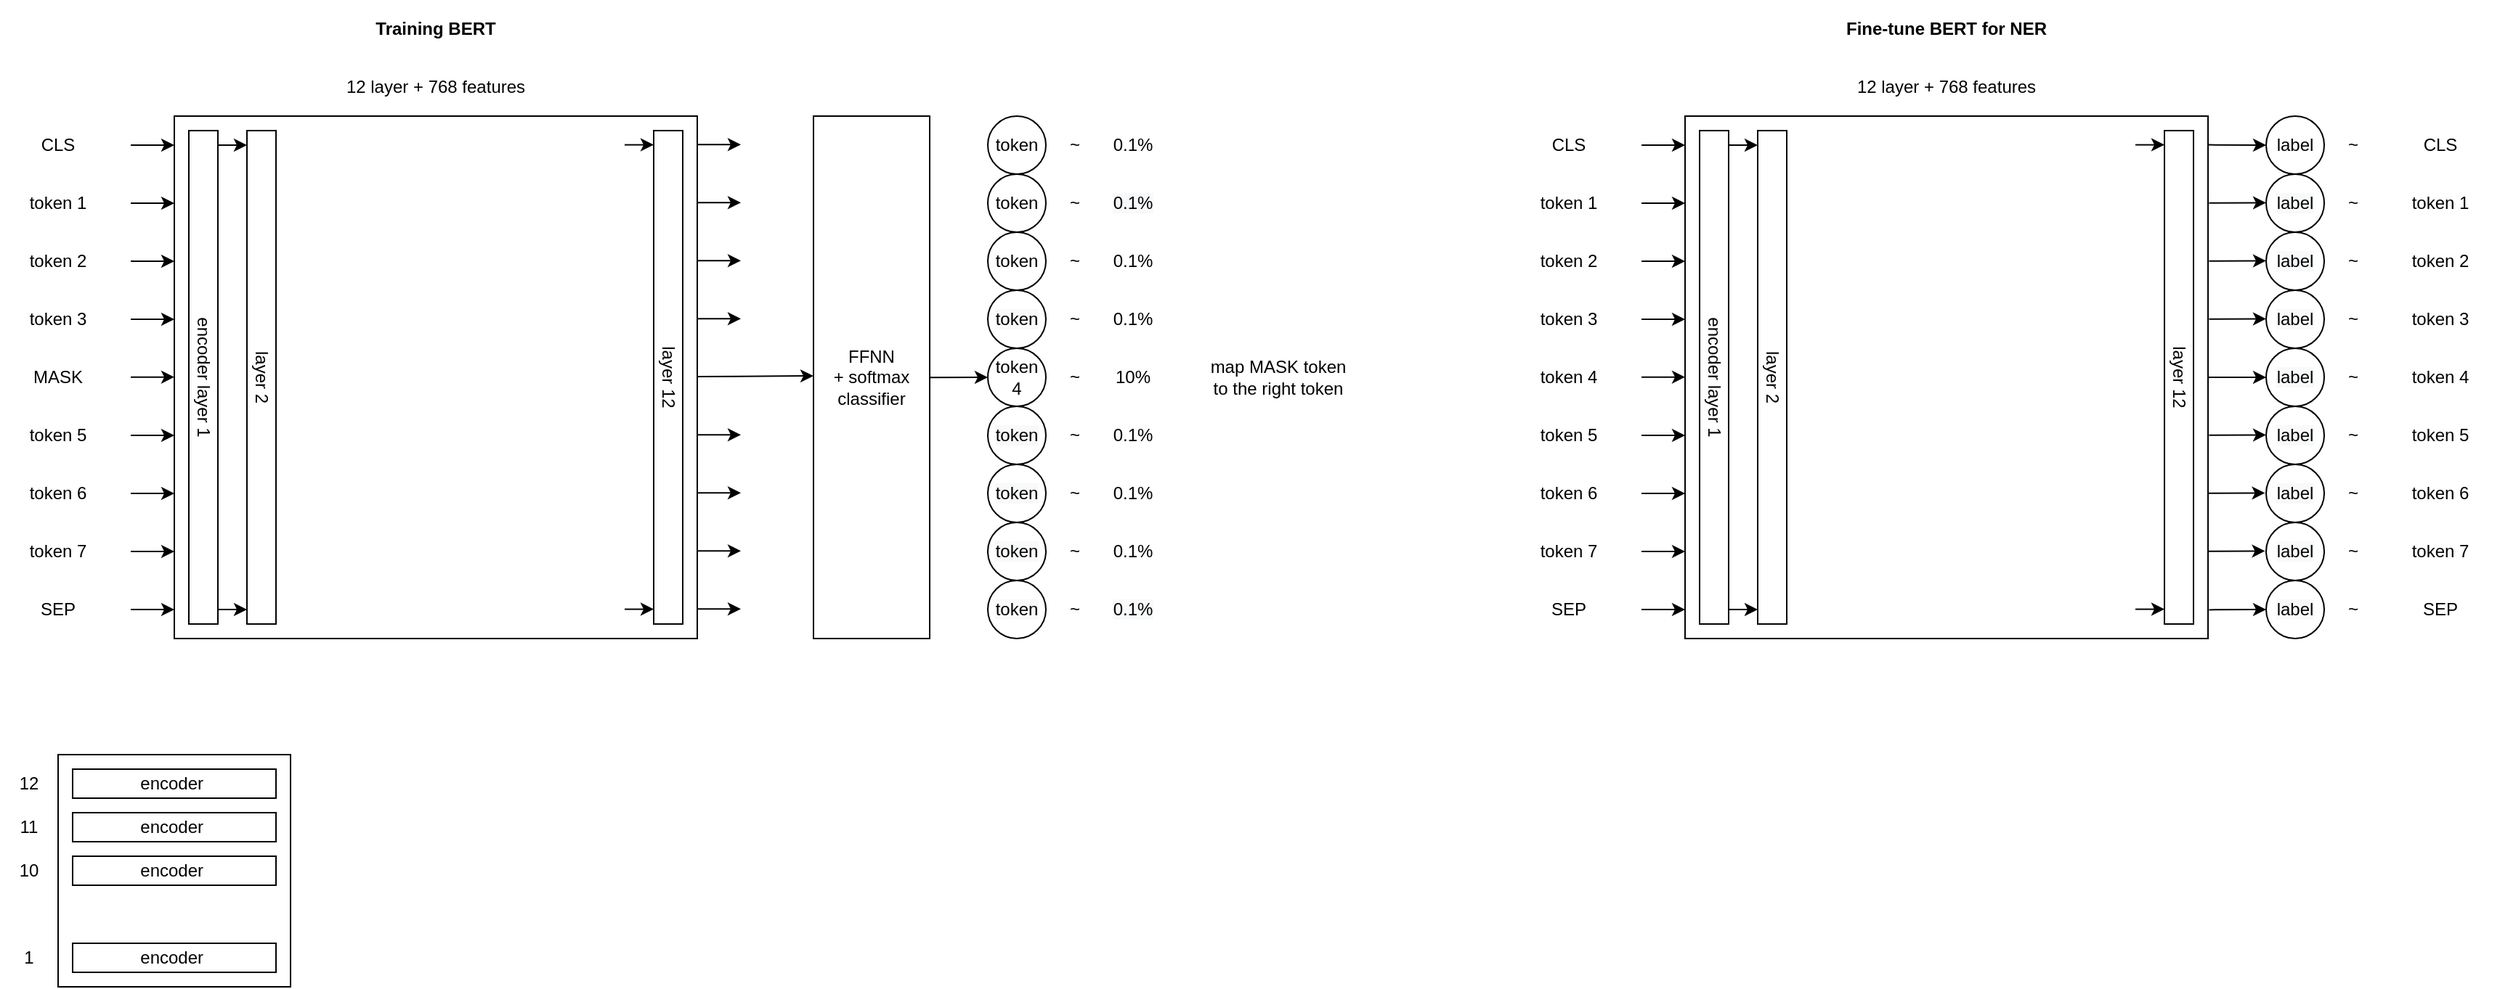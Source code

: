 <mxfile version="14.7.3" type="github">
  <diagram id="Am8PIktLpf--4aQYehBC" name="Page-1">
    <mxGraphModel dx="1047" dy="673" grid="1" gridSize="10" guides="1" tooltips="1" connect="1" arrows="1" fold="1" page="1" pageScale="1" pageWidth="1169" pageHeight="827" math="0" shadow="0">
      <root>
        <mxCell id="0" />
        <mxCell id="1" parent="0" />
        <mxCell id="1VEz2_jv1e1CEYr6-E1S-1" value="" style="whiteSpace=wrap;html=1;aspect=fixed;" parent="1" vertex="1">
          <mxGeometry x="1200" y="200" width="360" height="360" as="geometry" />
        </mxCell>
        <mxCell id="1VEz2_jv1e1CEYr6-E1S-2" value="" style="rounded=0;whiteSpace=wrap;html=1;" parent="1" vertex="1">
          <mxGeometry x="1210" y="210" width="20" height="340" as="geometry" />
        </mxCell>
        <mxCell id="1VEz2_jv1e1CEYr6-E1S-3" value="" style="rounded=0;whiteSpace=wrap;html=1;" parent="1" vertex="1">
          <mxGeometry x="1250" y="210" width="20" height="340" as="geometry" />
        </mxCell>
        <mxCell id="1VEz2_jv1e1CEYr6-E1S-4" value="" style="rounded=0;whiteSpace=wrap;html=1;" parent="1" vertex="1">
          <mxGeometry x="1530" y="210" width="20" height="340" as="geometry" />
        </mxCell>
        <mxCell id="1VEz2_jv1e1CEYr6-E1S-5" value="" style="endArrow=classic;html=1;" parent="1" edge="1">
          <mxGeometry width="50" height="50" relative="1" as="geometry">
            <mxPoint x="1170" y="220" as="sourcePoint" />
            <mxPoint x="1200" y="220" as="targetPoint" />
            <Array as="points">
              <mxPoint x="1200" y="220" />
            </Array>
          </mxGeometry>
        </mxCell>
        <mxCell id="1VEz2_jv1e1CEYr6-E1S-6" value="" style="endArrow=classic;html=1;" parent="1" edge="1">
          <mxGeometry width="50" height="50" relative="1" as="geometry">
            <mxPoint x="1170" y="260" as="sourcePoint" />
            <mxPoint x="1200" y="260" as="targetPoint" />
            <Array as="points">
              <mxPoint x="1200" y="260" />
            </Array>
          </mxGeometry>
        </mxCell>
        <mxCell id="1VEz2_jv1e1CEYr6-E1S-7" value="" style="endArrow=classic;html=1;" parent="1" edge="1">
          <mxGeometry width="50" height="50" relative="1" as="geometry">
            <mxPoint x="1170" y="300" as="sourcePoint" />
            <mxPoint x="1200" y="300" as="targetPoint" />
            <Array as="points">
              <mxPoint x="1200" y="300" />
            </Array>
          </mxGeometry>
        </mxCell>
        <mxCell id="1VEz2_jv1e1CEYr6-E1S-8" value="" style="endArrow=classic;html=1;" parent="1" edge="1">
          <mxGeometry width="50" height="50" relative="1" as="geometry">
            <mxPoint x="1170" y="340" as="sourcePoint" />
            <mxPoint x="1200" y="340" as="targetPoint" />
            <Array as="points">
              <mxPoint x="1200" y="340" />
            </Array>
          </mxGeometry>
        </mxCell>
        <mxCell id="1VEz2_jv1e1CEYr6-E1S-9" value="" style="endArrow=classic;html=1;" parent="1" edge="1">
          <mxGeometry width="50" height="50" relative="1" as="geometry">
            <mxPoint x="1170" y="379.83" as="sourcePoint" />
            <mxPoint x="1200" y="379.83" as="targetPoint" />
            <Array as="points">
              <mxPoint x="1200" y="379.83" />
            </Array>
          </mxGeometry>
        </mxCell>
        <mxCell id="1VEz2_jv1e1CEYr6-E1S-10" value="" style="endArrow=classic;html=1;" parent="1" edge="1">
          <mxGeometry width="50" height="50" relative="1" as="geometry">
            <mxPoint x="1170" y="420.0" as="sourcePoint" />
            <mxPoint x="1200" y="420.0" as="targetPoint" />
            <Array as="points">
              <mxPoint x="1200" y="420" />
            </Array>
          </mxGeometry>
        </mxCell>
        <mxCell id="1VEz2_jv1e1CEYr6-E1S-11" value="" style="endArrow=classic;html=1;" parent="1" edge="1">
          <mxGeometry width="50" height="50" relative="1" as="geometry">
            <mxPoint x="1170" y="460" as="sourcePoint" />
            <mxPoint x="1200" y="460" as="targetPoint" />
            <Array as="points">
              <mxPoint x="1200" y="460" />
            </Array>
          </mxGeometry>
        </mxCell>
        <mxCell id="1VEz2_jv1e1CEYr6-E1S-12" value="" style="endArrow=classic;html=1;" parent="1" edge="1">
          <mxGeometry width="50" height="50" relative="1" as="geometry">
            <mxPoint x="1170" y="500" as="sourcePoint" />
            <mxPoint x="1200" y="500" as="targetPoint" />
            <Array as="points">
              <mxPoint x="1200" y="500" />
            </Array>
          </mxGeometry>
        </mxCell>
        <mxCell id="1VEz2_jv1e1CEYr6-E1S-13" value="" style="endArrow=classic;html=1;" parent="1" edge="1">
          <mxGeometry width="50" height="50" relative="1" as="geometry">
            <mxPoint x="1170" y="540" as="sourcePoint" />
            <mxPoint x="1200" y="540" as="targetPoint" />
            <Array as="points">
              <mxPoint x="1200" y="540" />
            </Array>
          </mxGeometry>
        </mxCell>
        <mxCell id="1VEz2_jv1e1CEYr6-E1S-14" value="" style="endArrow=classic;html=1;" parent="1" edge="1">
          <mxGeometry width="50" height="50" relative="1" as="geometry">
            <mxPoint x="1230" y="220" as="sourcePoint" />
            <mxPoint x="1250" y="220" as="targetPoint" />
            <Array as="points" />
          </mxGeometry>
        </mxCell>
        <mxCell id="1VEz2_jv1e1CEYr6-E1S-16" value="" style="endArrow=classic;html=1;" parent="1" edge="1">
          <mxGeometry width="50" height="50" relative="1" as="geometry">
            <mxPoint x="1230" y="540" as="sourcePoint" />
            <mxPoint x="1250" y="540" as="targetPoint" />
            <Array as="points" />
          </mxGeometry>
        </mxCell>
        <mxCell id="1VEz2_jv1e1CEYr6-E1S-17" value="" style="endArrow=classic;html=1;exitX=1.001;exitY=0.055;exitDx=0;exitDy=0;exitPerimeter=0;" parent="1" source="1VEz2_jv1e1CEYr6-E1S-1" edge="1">
          <mxGeometry width="50" height="50" relative="1" as="geometry">
            <mxPoint x="1570" y="220" as="sourcePoint" />
            <mxPoint x="1600" y="220" as="targetPoint" />
            <Array as="points">
              <mxPoint x="1600" y="220" />
            </Array>
          </mxGeometry>
        </mxCell>
        <mxCell id="1VEz2_jv1e1CEYr6-E1S-18" value="" style="endArrow=classic;html=1;exitX=1.002;exitY=0.945;exitDx=0;exitDy=0;exitPerimeter=0;" parent="1" source="1VEz2_jv1e1CEYr6-E1S-1" edge="1">
          <mxGeometry width="50" height="50" relative="1" as="geometry">
            <mxPoint x="1570" y="540" as="sourcePoint" />
            <mxPoint x="1600" y="540" as="targetPoint" />
            <Array as="points" />
          </mxGeometry>
        </mxCell>
        <mxCell id="1VEz2_jv1e1CEYr6-E1S-21" value="label" style="ellipse;whiteSpace=wrap;html=1;aspect=fixed;" parent="1" vertex="1">
          <mxGeometry x="1600" y="200" width="40" height="40" as="geometry" />
        </mxCell>
        <mxCell id="1VEz2_jv1e1CEYr6-E1S-22" value="&#xa;&#xa;&lt;span style=&quot;color: rgb(0, 0, 0); font-family: helvetica; font-size: 12px; font-style: normal; font-weight: 400; letter-spacing: normal; text-align: center; text-indent: 0px; text-transform: none; word-spacing: 0px; background-color: rgb(248, 249, 250); display: inline; float: none;&quot;&gt;label&lt;/span&gt;&#xa;&#xa;" style="ellipse;whiteSpace=wrap;html=1;aspect=fixed;" parent="1" vertex="1">
          <mxGeometry x="1600" y="240" width="40" height="40" as="geometry" />
        </mxCell>
        <mxCell id="1VEz2_jv1e1CEYr6-E1S-23" value="&#xa;&#xa;&lt;span style=&quot;color: rgb(0, 0, 0); font-family: helvetica; font-size: 12px; font-style: normal; font-weight: 400; letter-spacing: normal; text-align: center; text-indent: 0px; text-transform: none; word-spacing: 0px; background-color: rgb(248, 249, 250); display: inline; float: none;&quot;&gt;label&lt;/span&gt;&#xa;&#xa;" style="ellipse;whiteSpace=wrap;html=1;aspect=fixed;" parent="1" vertex="1">
          <mxGeometry x="1600" y="280" width="40" height="40" as="geometry" />
        </mxCell>
        <mxCell id="1VEz2_jv1e1CEYr6-E1S-24" value="&#xa;&#xa;&lt;span style=&quot;color: rgb(0, 0, 0); font-family: helvetica; font-size: 12px; font-style: normal; font-weight: 400; letter-spacing: normal; text-align: center; text-indent: 0px; text-transform: none; word-spacing: 0px; background-color: rgb(248, 249, 250); display: inline; float: none;&quot;&gt;label&lt;/span&gt;&#xa;&#xa;" style="ellipse;whiteSpace=wrap;html=1;aspect=fixed;" parent="1" vertex="1">
          <mxGeometry x="1600" y="320" width="40" height="40" as="geometry" />
        </mxCell>
        <mxCell id="1VEz2_jv1e1CEYr6-E1S-25" value="&#xa;&#xa;&lt;span style=&quot;color: rgb(0, 0, 0); font-family: helvetica; font-size: 12px; font-style: normal; font-weight: 400; letter-spacing: normal; text-align: center; text-indent: 0px; text-transform: none; word-spacing: 0px; background-color: rgb(248, 249, 250); display: inline; float: none;&quot;&gt;label&lt;/span&gt;&#xa;&#xa;" style="ellipse;whiteSpace=wrap;html=1;aspect=fixed;" parent="1" vertex="1">
          <mxGeometry x="1600" y="360" width="40" height="40" as="geometry" />
        </mxCell>
        <mxCell id="1VEz2_jv1e1CEYr6-E1S-26" value="&#xa;&#xa;&lt;span style=&quot;color: rgb(0, 0, 0); font-family: helvetica; font-size: 12px; font-style: normal; font-weight: 400; letter-spacing: normal; text-align: center; text-indent: 0px; text-transform: none; word-spacing: 0px; background-color: rgb(248, 249, 250); display: inline; float: none;&quot;&gt;label&lt;/span&gt;&#xa;&#xa;" style="ellipse;whiteSpace=wrap;html=1;aspect=fixed;" parent="1" vertex="1">
          <mxGeometry x="1600" y="400" width="40" height="40" as="geometry" />
        </mxCell>
        <mxCell id="1VEz2_jv1e1CEYr6-E1S-27" value="&#xa;&#xa;&lt;span style=&quot;color: rgb(0, 0, 0); font-family: helvetica; font-size: 12px; font-style: normal; font-weight: 400; letter-spacing: normal; text-align: center; text-indent: 0px; text-transform: none; word-spacing: 0px; background-color: rgb(248, 249, 250); display: inline; float: none;&quot;&gt;label&lt;/span&gt;&#xa;&#xa;" style="ellipse;whiteSpace=wrap;html=1;aspect=fixed;" parent="1" vertex="1">
          <mxGeometry x="1600" y="440" width="40" height="40" as="geometry" />
        </mxCell>
        <mxCell id="1VEz2_jv1e1CEYr6-E1S-28" value="&#xa;&#xa;&lt;span style=&quot;color: rgb(0, 0, 0); font-family: helvetica; font-size: 12px; font-style: normal; font-weight: 400; letter-spacing: normal; text-align: center; text-indent: 0px; text-transform: none; word-spacing: 0px; background-color: rgb(248, 249, 250); display: inline; float: none;&quot;&gt;label&lt;/span&gt;&#xa;&#xa;" style="ellipse;whiteSpace=wrap;html=1;aspect=fixed;" parent="1" vertex="1">
          <mxGeometry x="1600" y="480" width="40" height="40" as="geometry" />
        </mxCell>
        <mxCell id="1VEz2_jv1e1CEYr6-E1S-29" value="&#xa;&#xa;&lt;span style=&quot;color: rgb(0, 0, 0); font-family: helvetica; font-size: 12px; font-style: normal; font-weight: 400; letter-spacing: normal; text-align: center; text-indent: 0px; text-transform: none; word-spacing: 0px; background-color: rgb(248, 249, 250); display: inline; float: none;&quot;&gt;label&lt;/span&gt;&#xa;&#xa;" style="ellipse;whiteSpace=wrap;html=1;aspect=fixed;" parent="1" vertex="1">
          <mxGeometry x="1600" y="520" width="40" height="40" as="geometry" />
        </mxCell>
        <mxCell id="1VEz2_jv1e1CEYr6-E1S-30" value="" style="endArrow=classic;html=1;entryX=0;entryY=0.5;entryDx=0;entryDy=0;" parent="1" target="1VEz2_jv1e1CEYr6-E1S-25" edge="1">
          <mxGeometry width="50" height="50" relative="1" as="geometry">
            <mxPoint x="1560" y="380" as="sourcePoint" />
            <mxPoint x="1610" y="330" as="targetPoint" />
          </mxGeometry>
        </mxCell>
        <mxCell id="1VEz2_jv1e1CEYr6-E1S-31" value="12 layer + 768 features" style="text;html=1;strokeColor=none;fillColor=none;align=center;verticalAlign=middle;whiteSpace=wrap;rounded=0;" parent="1" vertex="1">
          <mxGeometry x="1200" y="170" width="360" height="20" as="geometry" />
        </mxCell>
        <mxCell id="1VEz2_jv1e1CEYr6-E1S-32" value="encoder layer 1" style="text;html=1;strokeColor=none;fillColor=none;align=center;verticalAlign=middle;whiteSpace=wrap;rounded=0;rotation=90;" parent="1" vertex="1">
          <mxGeometry x="1175" y="370" width="90" height="20" as="geometry" />
        </mxCell>
        <mxCell id="1VEz2_jv1e1CEYr6-E1S-33" value="layer 2" style="text;html=1;strokeColor=none;fillColor=none;align=center;verticalAlign=middle;whiteSpace=wrap;rounded=0;rotation=90;" parent="1" vertex="1">
          <mxGeometry x="1240" y="370" width="40" height="20" as="geometry" />
        </mxCell>
        <mxCell id="1VEz2_jv1e1CEYr6-E1S-34" value="layer 12" style="text;html=1;strokeColor=none;fillColor=none;align=center;verticalAlign=middle;whiteSpace=wrap;rounded=0;rotation=90;" parent="1" vertex="1">
          <mxGeometry x="1505" y="370" width="70" height="20" as="geometry" />
        </mxCell>
        <mxCell id="1VEz2_jv1e1CEYr6-E1S-35" value="CLS&lt;span style=&quot;color: rgba(0 , 0 , 0 , 0) ; font-family: monospace ; font-size: 0px&quot;&gt;%3CmxGraphModel%3E%3Croot%3E%3CmxCell%20id%3D%220%22%2F%3E%3CmxCell%20id%3D%221%22%20parent%3D%220%22%2F%3E%3CmxCell%20id%3D%222%22%20value%3D%22layer%202%22%20style%3D%22text%3Bhtml%3D1%3BstrokeColor%3Dnone%3BfillColor%3Dnone%3Balign%3Dcenter%3BverticalAlign%3Dmiddle%3BwhiteSpace%3Dwrap%3Brounded%3D0%3Brotation%3D90%3B%22%20vertex%3D%221%22%20parent%3D%221%22%3E%3CmxGeometry%20x%3D%22240%22%20y%3D%22270%22%20width%3D%2240%22%20height%3D%2220%22%20as%3D%22geometry%22%2F%3E%3C%2FmxCell%3E%3C%2Froot%3E%3C%2FmxGraphModel%3E&lt;/span&gt;&lt;span style=&quot;color: rgba(0 , 0 , 0 , 0) ; font-family: monospace ; font-size: 0px&quot;&gt;%3CmxGraphModel%3E%3Croot%3E%3CmxCell%20id%3D%220%22%2F%3E%3CmxCell%20id%3D%221%22%20parent%3D%220%22%2F%3E%3CmxCell%20id%3D%222%22%20value%3D%22layer%202%22%20style%3D%22text%3Bhtml%3D1%3BstrokeColor%3Dnone%3BfillColor%3Dnone%3Balign%3Dcenter%3BverticalAlign%3Dmiddle%3BwhiteSpace%3Dwrap%3Brounded%3D0%3Brotation%3D90%3B%22%20vertex%3D%221%22%20parent%3D%221%22%3E%3CmxGeometry%20x%3D%22240%22%20y%3D%22270%22%20width%3D%2240%22%20height%3D%2220%22%20as%3D%22geometry%22%2F%3E%3C%2FmxCell%3E%3C%2Froot%3E%3C%2FmxGraphModel%3E&lt;/span&gt;" style="text;html=1;strokeColor=none;fillColor=none;align=center;verticalAlign=middle;whiteSpace=wrap;rounded=0;" parent="1" vertex="1">
          <mxGeometry x="1080" y="210" width="80" height="20" as="geometry" />
        </mxCell>
        <mxCell id="1VEz2_jv1e1CEYr6-E1S-36" value="token 1" style="text;html=1;strokeColor=none;fillColor=none;align=center;verticalAlign=middle;whiteSpace=wrap;rounded=0;" parent="1" vertex="1">
          <mxGeometry x="1080" y="250" width="80" height="20" as="geometry" />
        </mxCell>
        <mxCell id="1VEz2_jv1e1CEYr6-E1S-37" value="token 2" style="text;html=1;strokeColor=none;fillColor=none;align=center;verticalAlign=middle;whiteSpace=wrap;rounded=0;" parent="1" vertex="1">
          <mxGeometry x="1080" y="290" width="80" height="20" as="geometry" />
        </mxCell>
        <mxCell id="1VEz2_jv1e1CEYr6-E1S-38" value="token 3" style="text;html=1;strokeColor=none;fillColor=none;align=center;verticalAlign=middle;whiteSpace=wrap;rounded=0;" parent="1" vertex="1">
          <mxGeometry x="1080" y="330" width="80" height="20" as="geometry" />
        </mxCell>
        <mxCell id="1VEz2_jv1e1CEYr6-E1S-39" value="token 4" style="text;html=1;strokeColor=none;fillColor=none;align=center;verticalAlign=middle;whiteSpace=wrap;rounded=0;" parent="1" vertex="1">
          <mxGeometry x="1080" y="370" width="80" height="20" as="geometry" />
        </mxCell>
        <mxCell id="1VEz2_jv1e1CEYr6-E1S-40" value="token 5" style="text;html=1;strokeColor=none;fillColor=none;align=center;verticalAlign=middle;whiteSpace=wrap;rounded=0;" parent="1" vertex="1">
          <mxGeometry x="1080" y="410" width="80" height="20" as="geometry" />
        </mxCell>
        <mxCell id="1VEz2_jv1e1CEYr6-E1S-41" value="token 6" style="text;html=1;strokeColor=none;fillColor=none;align=center;verticalAlign=middle;whiteSpace=wrap;rounded=0;" parent="1" vertex="1">
          <mxGeometry x="1080" y="450" width="80" height="20" as="geometry" />
        </mxCell>
        <mxCell id="1VEz2_jv1e1CEYr6-E1S-42" value="token 7" style="text;html=1;strokeColor=none;fillColor=none;align=center;verticalAlign=middle;whiteSpace=wrap;rounded=0;" parent="1" vertex="1">
          <mxGeometry x="1080" y="490" width="80" height="20" as="geometry" />
        </mxCell>
        <mxCell id="1VEz2_jv1e1CEYr6-E1S-43" value="SEP" style="text;html=1;strokeColor=none;fillColor=none;align=center;verticalAlign=middle;whiteSpace=wrap;rounded=0;" parent="1" vertex="1">
          <mxGeometry x="1080" y="530" width="80" height="20" as="geometry" />
        </mxCell>
        <mxCell id="1VEz2_jv1e1CEYr6-E1S-44" value="CLS&lt;span style=&quot;color: rgba(0 , 0 , 0 , 0) ; font-family: monospace ; font-size: 0px&quot;&gt;%3CmxGraphModel%3E%3Croot%3E%3CmxCell%20id%3D%220%22%2F%3E%3CmxCell%20id%3D%221%22%20parent%3D%220%22%2F%3E%3CmxCell%20id%3D%222%22%20value%3D%22layer%202%22%20style%3D%22text%3Bhtml%3D1%3BstrokeColor%3Dnone%3BfillColor%3Dnone%3Balign%3Dcenter%3BverticalAlign%3Dmiddle%3BwhiteSpace%3Dwrap%3Brounded%3D0%3Brotation%3D90%3B%22%20vertex%3D%221%22%20parent%3D%221%22%3E%3CmxGeometry%20x%3D%22240%22%20y%3D%22270%22%20width%3D%2240%22%20height%3D%2220%22%20as%3D%22geometry%22%2F%3E%3C%2FmxCell%3E%3C%2Froot%3E%3C%2FmxGraphModel%3E&lt;/span&gt;&lt;span style=&quot;color: rgba(0 , 0 , 0 , 0) ; font-family: monospace ; font-size: 0px&quot;&gt;%3CmxGraphModel%3E%3Croot%3E%3CmxCell%20id%3D%220%22%2F%3E%3CmxCell%20id%3D%221%22%20parent%3D%220%22%2F%3E%3CmxCell%20id%3D%222%22%20value%3D%22layer%202%22%20style%3D%22text%3Bhtml%3D1%3BstrokeColor%3Dnone%3BfillColor%3Dnone%3Balign%3Dcenter%3BverticalAlign%3Dmiddle%3BwhiteSpace%3Dwrap%3Brounded%3D0%3Brotation%3D90%3B%22%20vertex%3D%221%22%20parent%3D%221%22%3E%3CmxGeometry%20x%3D%22240%22%20y%3D%22270%22%20width%3D%2240%22%20height%3D%2220%22%20as%3D%22geometry%22%2F%3E%3C%2FmxCell%3E%3C%2Froot%3E%3C%2FmxGraphModel%3E&lt;/span&gt;" style="text;html=1;strokeColor=none;fillColor=none;align=center;verticalAlign=middle;whiteSpace=wrap;rounded=0;" parent="1" vertex="1">
          <mxGeometry x="1680" y="210" width="80" height="20" as="geometry" />
        </mxCell>
        <mxCell id="1VEz2_jv1e1CEYr6-E1S-45" value="token 1" style="text;html=1;strokeColor=none;fillColor=none;align=center;verticalAlign=middle;whiteSpace=wrap;rounded=0;" parent="1" vertex="1">
          <mxGeometry x="1680" y="250" width="80" height="20" as="geometry" />
        </mxCell>
        <mxCell id="1VEz2_jv1e1CEYr6-E1S-46" value="token 2" style="text;html=1;strokeColor=none;fillColor=none;align=center;verticalAlign=middle;whiteSpace=wrap;rounded=0;" parent="1" vertex="1">
          <mxGeometry x="1680" y="290" width="80" height="20" as="geometry" />
        </mxCell>
        <mxCell id="1VEz2_jv1e1CEYr6-E1S-47" value="token 3" style="text;html=1;strokeColor=none;fillColor=none;align=center;verticalAlign=middle;whiteSpace=wrap;rounded=0;" parent="1" vertex="1">
          <mxGeometry x="1680" y="330" width="80" height="20" as="geometry" />
        </mxCell>
        <mxCell id="1VEz2_jv1e1CEYr6-E1S-48" value="token 4" style="text;html=1;strokeColor=none;fillColor=none;align=center;verticalAlign=middle;whiteSpace=wrap;rounded=0;" parent="1" vertex="1">
          <mxGeometry x="1680" y="370" width="80" height="20" as="geometry" />
        </mxCell>
        <mxCell id="1VEz2_jv1e1CEYr6-E1S-49" value="token 5" style="text;html=1;strokeColor=none;fillColor=none;align=center;verticalAlign=middle;whiteSpace=wrap;rounded=0;" parent="1" vertex="1">
          <mxGeometry x="1680" y="410" width="80" height="20" as="geometry" />
        </mxCell>
        <mxCell id="1VEz2_jv1e1CEYr6-E1S-50" value="token 6" style="text;html=1;strokeColor=none;fillColor=none;align=center;verticalAlign=middle;whiteSpace=wrap;rounded=0;" parent="1" vertex="1">
          <mxGeometry x="1680" y="450" width="80" height="20" as="geometry" />
        </mxCell>
        <mxCell id="1VEz2_jv1e1CEYr6-E1S-51" value="token 7" style="text;html=1;strokeColor=none;fillColor=none;align=center;verticalAlign=middle;whiteSpace=wrap;rounded=0;" parent="1" vertex="1">
          <mxGeometry x="1680" y="490" width="80" height="20" as="geometry" />
        </mxCell>
        <mxCell id="1VEz2_jv1e1CEYr6-E1S-52" value="SEP" style="text;html=1;strokeColor=none;fillColor=none;align=center;verticalAlign=middle;whiteSpace=wrap;rounded=0;" parent="1" vertex="1">
          <mxGeometry x="1680" y="530" width="80" height="20" as="geometry" />
        </mxCell>
        <mxCell id="1VEz2_jv1e1CEYr6-E1S-54" value="~" style="text;html=1;strokeColor=none;fillColor=none;align=center;verticalAlign=middle;whiteSpace=wrap;rounded=0;" parent="1" vertex="1">
          <mxGeometry x="1640" y="210" width="40" height="20" as="geometry" />
        </mxCell>
        <mxCell id="1VEz2_jv1e1CEYr6-E1S-55" value="~" style="text;html=1;strokeColor=none;fillColor=none;align=center;verticalAlign=middle;whiteSpace=wrap;rounded=0;" parent="1" vertex="1">
          <mxGeometry x="1640" y="250" width="40" height="20" as="geometry" />
        </mxCell>
        <mxCell id="1VEz2_jv1e1CEYr6-E1S-56" value="~" style="text;html=1;strokeColor=none;fillColor=none;align=center;verticalAlign=middle;whiteSpace=wrap;rounded=0;" parent="1" vertex="1">
          <mxGeometry x="1640" y="290" width="40" height="20" as="geometry" />
        </mxCell>
        <mxCell id="1VEz2_jv1e1CEYr6-E1S-57" value="~" style="text;html=1;strokeColor=none;fillColor=none;align=center;verticalAlign=middle;whiteSpace=wrap;rounded=0;" parent="1" vertex="1">
          <mxGeometry x="1640" y="330" width="40" height="20" as="geometry" />
        </mxCell>
        <mxCell id="1VEz2_jv1e1CEYr6-E1S-58" value="~" style="text;html=1;strokeColor=none;fillColor=none;align=center;verticalAlign=middle;whiteSpace=wrap;rounded=0;" parent="1" vertex="1">
          <mxGeometry x="1640" y="370" width="40" height="20" as="geometry" />
        </mxCell>
        <mxCell id="1VEz2_jv1e1CEYr6-E1S-59" value="~" style="text;html=1;strokeColor=none;fillColor=none;align=center;verticalAlign=middle;whiteSpace=wrap;rounded=0;" parent="1" vertex="1">
          <mxGeometry x="1640" y="410" width="40" height="20" as="geometry" />
        </mxCell>
        <mxCell id="1VEz2_jv1e1CEYr6-E1S-60" value="~" style="text;html=1;strokeColor=none;fillColor=none;align=center;verticalAlign=middle;whiteSpace=wrap;rounded=0;" parent="1" vertex="1">
          <mxGeometry x="1640" y="450" width="40" height="20" as="geometry" />
        </mxCell>
        <mxCell id="1VEz2_jv1e1CEYr6-E1S-61" value="~" style="text;html=1;strokeColor=none;fillColor=none;align=center;verticalAlign=middle;whiteSpace=wrap;rounded=0;" parent="1" vertex="1">
          <mxGeometry x="1640" y="490" width="40" height="20" as="geometry" />
        </mxCell>
        <mxCell id="1VEz2_jv1e1CEYr6-E1S-62" value="~" style="text;html=1;strokeColor=none;fillColor=none;align=center;verticalAlign=middle;whiteSpace=wrap;rounded=0;" parent="1" vertex="1">
          <mxGeometry x="1640" y="530" width="40" height="20" as="geometry" />
        </mxCell>
        <mxCell id="1VEz2_jv1e1CEYr6-E1S-63" value="" style="endArrow=classic;html=1;" parent="1" edge="1">
          <mxGeometry width="50" height="50" relative="1" as="geometry">
            <mxPoint x="1510" y="219.8" as="sourcePoint" />
            <mxPoint x="1530" y="219.8" as="targetPoint" />
            <Array as="points" />
          </mxGeometry>
        </mxCell>
        <mxCell id="1VEz2_jv1e1CEYr6-E1S-64" value="" style="endArrow=classic;html=1;" parent="1" edge="1">
          <mxGeometry width="50" height="50" relative="1" as="geometry">
            <mxPoint x="1510" y="539.8" as="sourcePoint" />
            <mxPoint x="1530" y="539.8" as="targetPoint" />
            <Array as="points" />
          </mxGeometry>
        </mxCell>
        <mxCell id="1VEz2_jv1e1CEYr6-E1S-65" value="" style="rounded=0;whiteSpace=wrap;html=1;" parent="1" vertex="1">
          <mxGeometry x="80" y="640" width="160" height="160" as="geometry" />
        </mxCell>
        <mxCell id="1VEz2_jv1e1CEYr6-E1S-66" value="encoder&amp;nbsp;" style="rounded=0;whiteSpace=wrap;html=1;" parent="1" vertex="1">
          <mxGeometry x="90" y="650" width="140" height="20" as="geometry" />
        </mxCell>
        <mxCell id="1VEz2_jv1e1CEYr6-E1S-67" value="encoder&amp;nbsp;" style="rounded=0;whiteSpace=wrap;html=1;" parent="1" vertex="1">
          <mxGeometry x="90" y="680" width="140" height="20" as="geometry" />
        </mxCell>
        <mxCell id="1VEz2_jv1e1CEYr6-E1S-68" value="encoder&amp;nbsp;" style="rounded=0;whiteSpace=wrap;html=1;" parent="1" vertex="1">
          <mxGeometry x="90" y="710" width="140" height="20" as="geometry" />
        </mxCell>
        <mxCell id="1VEz2_jv1e1CEYr6-E1S-69" value="encoder&amp;nbsp;" style="rounded=0;whiteSpace=wrap;html=1;" parent="1" vertex="1">
          <mxGeometry x="90" y="770" width="140" height="20" as="geometry" />
        </mxCell>
        <mxCell id="1VEz2_jv1e1CEYr6-E1S-71" value="12" style="text;html=1;strokeColor=none;fillColor=none;align=center;verticalAlign=middle;whiteSpace=wrap;rounded=0;" parent="1" vertex="1">
          <mxGeometry x="40" y="650" width="40" height="20" as="geometry" />
        </mxCell>
        <mxCell id="1VEz2_jv1e1CEYr6-E1S-72" value="1" style="text;html=1;strokeColor=none;fillColor=none;align=center;verticalAlign=middle;whiteSpace=wrap;rounded=0;" parent="1" vertex="1">
          <mxGeometry x="40" y="770" width="40" height="20" as="geometry" />
        </mxCell>
        <mxCell id="1VEz2_jv1e1CEYr6-E1S-73" value="10" style="text;html=1;strokeColor=none;fillColor=none;align=center;verticalAlign=middle;whiteSpace=wrap;rounded=0;" parent="1" vertex="1">
          <mxGeometry x="40" y="710" width="40" height="20" as="geometry" />
        </mxCell>
        <mxCell id="1VEz2_jv1e1CEYr6-E1S-74" value="11" style="text;html=1;strokeColor=none;fillColor=none;align=center;verticalAlign=middle;whiteSpace=wrap;rounded=0;" parent="1" vertex="1">
          <mxGeometry x="40" y="680" width="40" height="20" as="geometry" />
        </mxCell>
        <mxCell id="1VEz2_jv1e1CEYr6-E1S-165" value="" style="endArrow=classic;html=1;exitX=1.002;exitY=0.945;exitDx=0;exitDy=0;exitPerimeter=0;" parent="1" edge="1">
          <mxGeometry width="50" height="50" relative="1" as="geometry">
            <mxPoint x="1560" y="499.91" as="sourcePoint" />
            <mxPoint x="1599.28" y="499.71" as="targetPoint" />
            <Array as="points" />
          </mxGeometry>
        </mxCell>
        <mxCell id="1VEz2_jv1e1CEYr6-E1S-166" value="" style="endArrow=classic;html=1;exitX=1.002;exitY=0.945;exitDx=0;exitDy=0;exitPerimeter=0;" parent="1" edge="1">
          <mxGeometry width="50" height="50" relative="1" as="geometry">
            <mxPoint x="1560" y="459.91" as="sourcePoint" />
            <mxPoint x="1599.28" y="459.71" as="targetPoint" />
            <Array as="points" />
          </mxGeometry>
        </mxCell>
        <mxCell id="1VEz2_jv1e1CEYr6-E1S-167" value="" style="endArrow=classic;html=1;exitX=1.002;exitY=0.945;exitDx=0;exitDy=0;exitPerimeter=0;" parent="1" edge="1">
          <mxGeometry width="50" height="50" relative="1" as="geometry">
            <mxPoint x="1560.72" y="419.91" as="sourcePoint" />
            <mxPoint x="1600" y="419.71" as="targetPoint" />
            <Array as="points" />
          </mxGeometry>
        </mxCell>
        <mxCell id="1VEz2_jv1e1CEYr6-E1S-168" value="" style="endArrow=classic;html=1;exitX=1.002;exitY=0.945;exitDx=0;exitDy=0;exitPerimeter=0;" parent="1" edge="1">
          <mxGeometry width="50" height="50" relative="1" as="geometry">
            <mxPoint x="1560.72" y="339.91" as="sourcePoint" />
            <mxPoint x="1600" y="339.71" as="targetPoint" />
            <Array as="points" />
          </mxGeometry>
        </mxCell>
        <mxCell id="1VEz2_jv1e1CEYr6-E1S-169" value="" style="endArrow=classic;html=1;exitX=1.002;exitY=0.945;exitDx=0;exitDy=0;exitPerimeter=0;" parent="1" edge="1">
          <mxGeometry width="50" height="50" relative="1" as="geometry">
            <mxPoint x="1560.72" y="299.91" as="sourcePoint" />
            <mxPoint x="1600" y="299.71" as="targetPoint" />
            <Array as="points" />
          </mxGeometry>
        </mxCell>
        <mxCell id="1VEz2_jv1e1CEYr6-E1S-170" value="" style="endArrow=classic;html=1;exitX=1.002;exitY=0.945;exitDx=0;exitDy=0;exitPerimeter=0;" parent="1" edge="1">
          <mxGeometry width="50" height="50" relative="1" as="geometry">
            <mxPoint x="1560.72" y="259.91" as="sourcePoint" />
            <mxPoint x="1600" y="259.71" as="targetPoint" />
            <Array as="points" />
          </mxGeometry>
        </mxCell>
        <mxCell id="1VEz2_jv1e1CEYr6-E1S-203" value="" style="whiteSpace=wrap;html=1;aspect=fixed;" parent="1" vertex="1">
          <mxGeometry x="160" y="200" width="360" height="360" as="geometry" />
        </mxCell>
        <mxCell id="1VEz2_jv1e1CEYr6-E1S-204" value="" style="rounded=0;whiteSpace=wrap;html=1;" parent="1" vertex="1">
          <mxGeometry x="170" y="210" width="20" height="340" as="geometry" />
        </mxCell>
        <mxCell id="1VEz2_jv1e1CEYr6-E1S-205" value="" style="rounded=0;whiteSpace=wrap;html=1;" parent="1" vertex="1">
          <mxGeometry x="210" y="210" width="20" height="340" as="geometry" />
        </mxCell>
        <mxCell id="1VEz2_jv1e1CEYr6-E1S-206" value="" style="rounded=0;whiteSpace=wrap;html=1;" parent="1" vertex="1">
          <mxGeometry x="490" y="210" width="20" height="340" as="geometry" />
        </mxCell>
        <mxCell id="1VEz2_jv1e1CEYr6-E1S-207" value="" style="endArrow=classic;html=1;" parent="1" edge="1">
          <mxGeometry width="50" height="50" relative="1" as="geometry">
            <mxPoint x="130" y="220" as="sourcePoint" />
            <mxPoint x="160" y="220" as="targetPoint" />
            <Array as="points">
              <mxPoint x="160" y="220" />
            </Array>
          </mxGeometry>
        </mxCell>
        <mxCell id="1VEz2_jv1e1CEYr6-E1S-208" value="" style="endArrow=classic;html=1;" parent="1" edge="1">
          <mxGeometry width="50" height="50" relative="1" as="geometry">
            <mxPoint x="130" y="260" as="sourcePoint" />
            <mxPoint x="160" y="260" as="targetPoint" />
            <Array as="points">
              <mxPoint x="160" y="260" />
            </Array>
          </mxGeometry>
        </mxCell>
        <mxCell id="1VEz2_jv1e1CEYr6-E1S-209" value="" style="endArrow=classic;html=1;" parent="1" edge="1">
          <mxGeometry width="50" height="50" relative="1" as="geometry">
            <mxPoint x="130" y="300" as="sourcePoint" />
            <mxPoint x="160" y="300" as="targetPoint" />
            <Array as="points">
              <mxPoint x="160" y="300" />
            </Array>
          </mxGeometry>
        </mxCell>
        <mxCell id="1VEz2_jv1e1CEYr6-E1S-210" value="" style="endArrow=classic;html=1;" parent="1" edge="1">
          <mxGeometry width="50" height="50" relative="1" as="geometry">
            <mxPoint x="130" y="340" as="sourcePoint" />
            <mxPoint x="160" y="340" as="targetPoint" />
            <Array as="points">
              <mxPoint x="160" y="340" />
            </Array>
          </mxGeometry>
        </mxCell>
        <mxCell id="1VEz2_jv1e1CEYr6-E1S-211" value="" style="endArrow=classic;html=1;" parent="1" edge="1">
          <mxGeometry width="50" height="50" relative="1" as="geometry">
            <mxPoint x="130" y="379.83" as="sourcePoint" />
            <mxPoint x="160" y="379.83" as="targetPoint" />
            <Array as="points">
              <mxPoint x="160" y="379.83" />
            </Array>
          </mxGeometry>
        </mxCell>
        <mxCell id="1VEz2_jv1e1CEYr6-E1S-212" value="" style="endArrow=classic;html=1;" parent="1" edge="1">
          <mxGeometry width="50" height="50" relative="1" as="geometry">
            <mxPoint x="130" y="420" as="sourcePoint" />
            <mxPoint x="160" y="420" as="targetPoint" />
            <Array as="points">
              <mxPoint x="160" y="420" />
            </Array>
          </mxGeometry>
        </mxCell>
        <mxCell id="1VEz2_jv1e1CEYr6-E1S-213" value="" style="endArrow=classic;html=1;" parent="1" edge="1">
          <mxGeometry width="50" height="50" relative="1" as="geometry">
            <mxPoint x="130" y="460.0" as="sourcePoint" />
            <mxPoint x="160" y="460.0" as="targetPoint" />
            <Array as="points">
              <mxPoint x="160" y="460" />
            </Array>
          </mxGeometry>
        </mxCell>
        <mxCell id="1VEz2_jv1e1CEYr6-E1S-214" value="" style="endArrow=classic;html=1;" parent="1" edge="1">
          <mxGeometry width="50" height="50" relative="1" as="geometry">
            <mxPoint x="130" y="500.0" as="sourcePoint" />
            <mxPoint x="160" y="500.0" as="targetPoint" />
            <Array as="points">
              <mxPoint x="160" y="500" />
            </Array>
          </mxGeometry>
        </mxCell>
        <mxCell id="1VEz2_jv1e1CEYr6-E1S-215" value="" style="endArrow=classic;html=1;" parent="1" edge="1">
          <mxGeometry width="50" height="50" relative="1" as="geometry">
            <mxPoint x="130" y="540.0" as="sourcePoint" />
            <mxPoint x="160" y="540.0" as="targetPoint" />
            <Array as="points">
              <mxPoint x="160" y="540" />
            </Array>
          </mxGeometry>
        </mxCell>
        <mxCell id="1VEz2_jv1e1CEYr6-E1S-216" value="" style="endArrow=classic;html=1;" parent="1" edge="1">
          <mxGeometry width="50" height="50" relative="1" as="geometry">
            <mxPoint x="190" y="220" as="sourcePoint" />
            <mxPoint x="210" y="220" as="targetPoint" />
            <Array as="points" />
          </mxGeometry>
        </mxCell>
        <mxCell id="1VEz2_jv1e1CEYr6-E1S-217" value="" style="endArrow=classic;html=1;" parent="1" edge="1">
          <mxGeometry width="50" height="50" relative="1" as="geometry">
            <mxPoint x="190" y="540.0" as="sourcePoint" />
            <mxPoint x="210" y="540.0" as="targetPoint" />
            <Array as="points" />
          </mxGeometry>
        </mxCell>
        <mxCell id="1VEz2_jv1e1CEYr6-E1S-218" value="12 layer + 768 features" style="text;html=1;strokeColor=none;fillColor=none;align=center;verticalAlign=middle;whiteSpace=wrap;rounded=0;" parent="1" vertex="1">
          <mxGeometry x="160" y="170" width="360" height="20" as="geometry" />
        </mxCell>
        <mxCell id="1VEz2_jv1e1CEYr6-E1S-219" value="encoder layer 1" style="text;html=1;strokeColor=none;fillColor=none;align=center;verticalAlign=middle;whiteSpace=wrap;rounded=0;rotation=90;" parent="1" vertex="1">
          <mxGeometry x="135" y="370" width="90" height="20" as="geometry" />
        </mxCell>
        <mxCell id="1VEz2_jv1e1CEYr6-E1S-220" value="layer 2" style="text;html=1;strokeColor=none;fillColor=none;align=center;verticalAlign=middle;whiteSpace=wrap;rounded=0;rotation=90;" parent="1" vertex="1">
          <mxGeometry x="200" y="370" width="40" height="20" as="geometry" />
        </mxCell>
        <mxCell id="1VEz2_jv1e1CEYr6-E1S-221" value="layer 12" style="text;html=1;strokeColor=none;fillColor=none;align=center;verticalAlign=middle;whiteSpace=wrap;rounded=0;rotation=90;" parent="1" vertex="1">
          <mxGeometry x="465" y="370" width="70" height="20" as="geometry" />
        </mxCell>
        <mxCell id="1VEz2_jv1e1CEYr6-E1S-222" value="CLS&lt;span style=&quot;color: rgba(0 , 0 , 0 , 0) ; font-family: monospace ; font-size: 0px&quot;&gt;%3CmxGraphModel%3E%3Croot%3E%3CmxCell%20id%3D%220%22%2F%3E%3CmxCell%20id%3D%221%22%20parent%3D%220%22%2F%3E%3CmxCell%20id%3D%222%22%20value%3D%22layer%202%22%20style%3D%22text%3Bhtml%3D1%3BstrokeColor%3Dnone%3BfillColor%3Dnone%3Balign%3Dcenter%3BverticalAlign%3Dmiddle%3BwhiteSpace%3Dwrap%3Brounded%3D0%3Brotation%3D90%3B%22%20vertex%3D%221%22%20parent%3D%221%22%3E%3CmxGeometry%20x%3D%22240%22%20y%3D%22270%22%20width%3D%2240%22%20height%3D%2220%22%20as%3D%22geometry%22%2F%3E%3C%2FmxCell%3E%3C%2Froot%3E%3C%2FmxGraphModel%3E&lt;/span&gt;&lt;span style=&quot;color: rgba(0 , 0 , 0 , 0) ; font-family: monospace ; font-size: 0px&quot;&gt;%3CmxGraphModel%3E%3Croot%3E%3CmxCell%20id%3D%220%22%2F%3E%3CmxCell%20id%3D%221%22%20parent%3D%220%22%2F%3E%3CmxCell%20id%3D%222%22%20value%3D%22layer%202%22%20style%3D%22text%3Bhtml%3D1%3BstrokeColor%3Dnone%3BfillColor%3Dnone%3Balign%3Dcenter%3BverticalAlign%3Dmiddle%3BwhiteSpace%3Dwrap%3Brounded%3D0%3Brotation%3D90%3B%22%20vertex%3D%221%22%20parent%3D%221%22%3E%3CmxGeometry%20x%3D%22240%22%20y%3D%22270%22%20width%3D%2240%22%20height%3D%2220%22%20as%3D%22geometry%22%2F%3E%3C%2FmxCell%3E%3C%2Froot%3E%3C%2FmxGraphModel%3E&lt;/span&gt;" style="text;html=1;strokeColor=none;fillColor=none;align=center;verticalAlign=middle;whiteSpace=wrap;rounded=0;" parent="1" vertex="1">
          <mxGeometry x="40" y="210" width="80" height="20" as="geometry" />
        </mxCell>
        <mxCell id="1VEz2_jv1e1CEYr6-E1S-223" value="token 1" style="text;html=1;strokeColor=none;fillColor=none;align=center;verticalAlign=middle;whiteSpace=wrap;rounded=0;" parent="1" vertex="1">
          <mxGeometry x="40" y="250" width="80" height="20" as="geometry" />
        </mxCell>
        <mxCell id="1VEz2_jv1e1CEYr6-E1S-224" value="token 2" style="text;html=1;strokeColor=none;fillColor=none;align=center;verticalAlign=middle;whiteSpace=wrap;rounded=0;" parent="1" vertex="1">
          <mxGeometry x="40" y="290" width="80" height="20" as="geometry" />
        </mxCell>
        <mxCell id="1VEz2_jv1e1CEYr6-E1S-225" value="token 3" style="text;html=1;strokeColor=none;fillColor=none;align=center;verticalAlign=middle;whiteSpace=wrap;rounded=0;" parent="1" vertex="1">
          <mxGeometry x="40" y="330" width="80" height="20" as="geometry" />
        </mxCell>
        <mxCell id="1VEz2_jv1e1CEYr6-E1S-226" value="MASK" style="text;html=1;strokeColor=none;fillColor=none;align=center;verticalAlign=middle;whiteSpace=wrap;rounded=0;" parent="1" vertex="1">
          <mxGeometry x="40" y="370" width="80" height="20" as="geometry" />
        </mxCell>
        <mxCell id="1VEz2_jv1e1CEYr6-E1S-227" value="token 5" style="text;html=1;strokeColor=none;fillColor=none;align=center;verticalAlign=middle;whiteSpace=wrap;rounded=0;" parent="1" vertex="1">
          <mxGeometry x="40" y="410" width="80" height="20" as="geometry" />
        </mxCell>
        <mxCell id="1VEz2_jv1e1CEYr6-E1S-228" value="token 6" style="text;html=1;strokeColor=none;fillColor=none;align=center;verticalAlign=middle;whiteSpace=wrap;rounded=0;" parent="1" vertex="1">
          <mxGeometry x="40" y="450" width="80" height="20" as="geometry" />
        </mxCell>
        <mxCell id="1VEz2_jv1e1CEYr6-E1S-229" value="token 7" style="text;html=1;strokeColor=none;fillColor=none;align=center;verticalAlign=middle;whiteSpace=wrap;rounded=0;" parent="1" vertex="1">
          <mxGeometry x="40" y="490" width="80" height="20" as="geometry" />
        </mxCell>
        <mxCell id="1VEz2_jv1e1CEYr6-E1S-230" value="SEP" style="text;html=1;strokeColor=none;fillColor=none;align=center;verticalAlign=middle;whiteSpace=wrap;rounded=0;" parent="1" vertex="1">
          <mxGeometry x="40" y="530" width="80" height="20" as="geometry" />
        </mxCell>
        <mxCell id="1VEz2_jv1e1CEYr6-E1S-231" value="" style="endArrow=classic;html=1;" parent="1" edge="1">
          <mxGeometry width="50" height="50" relative="1" as="geometry">
            <mxPoint x="470" y="219.8" as="sourcePoint" />
            <mxPoint x="490" y="219.8" as="targetPoint" />
            <Array as="points" />
          </mxGeometry>
        </mxCell>
        <mxCell id="1VEz2_jv1e1CEYr6-E1S-232" value="" style="endArrow=classic;html=1;" parent="1" edge="1">
          <mxGeometry width="50" height="50" relative="1" as="geometry">
            <mxPoint x="470" y="539.8" as="sourcePoint" />
            <mxPoint x="490" y="539.8" as="targetPoint" />
            <Array as="points" />
          </mxGeometry>
        </mxCell>
        <mxCell id="1VEz2_jv1e1CEYr6-E1S-233" value="" style="endArrow=classic;html=1;" parent="1" edge="1">
          <mxGeometry width="50" height="50" relative="1" as="geometry">
            <mxPoint x="520" y="219.66" as="sourcePoint" />
            <mxPoint x="550" y="219.66" as="targetPoint" />
          </mxGeometry>
        </mxCell>
        <mxCell id="1VEz2_jv1e1CEYr6-E1S-234" value="" style="endArrow=classic;html=1;" parent="1" edge="1">
          <mxGeometry width="50" height="50" relative="1" as="geometry">
            <mxPoint x="520" y="259.66" as="sourcePoint" />
            <mxPoint x="550" y="259.66" as="targetPoint" />
            <Array as="points">
              <mxPoint x="550" y="259.66" />
            </Array>
          </mxGeometry>
        </mxCell>
        <mxCell id="1VEz2_jv1e1CEYr6-E1S-235" value="" style="endArrow=classic;html=1;" parent="1" edge="1">
          <mxGeometry width="50" height="50" relative="1" as="geometry">
            <mxPoint x="520" y="299.66" as="sourcePoint" />
            <mxPoint x="550" y="299.66" as="targetPoint" />
            <Array as="points">
              <mxPoint x="550" y="299.66" />
            </Array>
          </mxGeometry>
        </mxCell>
        <mxCell id="1VEz2_jv1e1CEYr6-E1S-236" value="" style="endArrow=classic;html=1;" parent="1" edge="1">
          <mxGeometry width="50" height="50" relative="1" as="geometry">
            <mxPoint x="520" y="339.66" as="sourcePoint" />
            <mxPoint x="550" y="339.66" as="targetPoint" />
            <Array as="points">
              <mxPoint x="550" y="339.66" />
            </Array>
          </mxGeometry>
        </mxCell>
        <mxCell id="1VEz2_jv1e1CEYr6-E1S-237" value="" style="endArrow=classic;html=1;" parent="1" edge="1">
          <mxGeometry width="50" height="50" relative="1" as="geometry">
            <mxPoint x="520" y="379.49" as="sourcePoint" />
            <mxPoint x="600" y="379" as="targetPoint" />
          </mxGeometry>
        </mxCell>
        <mxCell id="1VEz2_jv1e1CEYr6-E1S-238" value="" style="endArrow=classic;html=1;" parent="1" edge="1">
          <mxGeometry width="50" height="50" relative="1" as="geometry">
            <mxPoint x="520" y="419.66" as="sourcePoint" />
            <mxPoint x="550" y="419.66" as="targetPoint" />
            <Array as="points">
              <mxPoint x="550" y="419.66" />
            </Array>
          </mxGeometry>
        </mxCell>
        <mxCell id="1VEz2_jv1e1CEYr6-E1S-239" value="" style="endArrow=classic;html=1;" parent="1" edge="1">
          <mxGeometry width="50" height="50" relative="1" as="geometry">
            <mxPoint x="520" y="459.66" as="sourcePoint" />
            <mxPoint x="550" y="459.66" as="targetPoint" />
            <Array as="points">
              <mxPoint x="550" y="459.66" />
            </Array>
          </mxGeometry>
        </mxCell>
        <mxCell id="1VEz2_jv1e1CEYr6-E1S-240" value="" style="endArrow=classic;html=1;" parent="1" edge="1">
          <mxGeometry width="50" height="50" relative="1" as="geometry">
            <mxPoint x="520" y="499.66" as="sourcePoint" />
            <mxPoint x="550" y="499.66" as="targetPoint" />
            <Array as="points">
              <mxPoint x="550" y="499.66" />
            </Array>
          </mxGeometry>
        </mxCell>
        <mxCell id="1VEz2_jv1e1CEYr6-E1S-241" value="" style="endArrow=classic;html=1;" parent="1" edge="1">
          <mxGeometry width="50" height="50" relative="1" as="geometry">
            <mxPoint x="520" y="539.66" as="sourcePoint" />
            <mxPoint x="550" y="539.66" as="targetPoint" />
            <Array as="points">
              <mxPoint x="550" y="539.66" />
            </Array>
          </mxGeometry>
        </mxCell>
        <mxCell id="1VEz2_jv1e1CEYr6-E1S-242" value="FFNN&lt;br&gt;+ softmax&lt;br&gt;classifier" style="rounded=0;whiteSpace=wrap;html=1;" parent="1" vertex="1">
          <mxGeometry x="600" y="200" width="80" height="360" as="geometry" />
        </mxCell>
        <mxCell id="1VEz2_jv1e1CEYr6-E1S-243" value="" style="endArrow=classic;html=1;" parent="1" edge="1">
          <mxGeometry width="50" height="50" relative="1" as="geometry">
            <mxPoint x="680" y="380.07" as="sourcePoint" />
            <mxPoint x="720" y="380" as="targetPoint" />
          </mxGeometry>
        </mxCell>
        <mxCell id="1VEz2_jv1e1CEYr6-E1S-244" value="token" style="ellipse;whiteSpace=wrap;html=1;aspect=fixed;" parent="1" vertex="1">
          <mxGeometry x="720" y="200" width="40" height="40" as="geometry" />
        </mxCell>
        <mxCell id="1VEz2_jv1e1CEYr6-E1S-245" value="token" style="ellipse;whiteSpace=wrap;html=1;aspect=fixed;" parent="1" vertex="1">
          <mxGeometry x="720" y="240" width="40" height="40" as="geometry" />
        </mxCell>
        <mxCell id="1VEz2_jv1e1CEYr6-E1S-246" value="token" style="ellipse;whiteSpace=wrap;html=1;aspect=fixed;" parent="1" vertex="1">
          <mxGeometry x="720" y="280" width="40" height="40" as="geometry" />
        </mxCell>
        <mxCell id="1VEz2_jv1e1CEYr6-E1S-247" value="&#xa;&#xa;&lt;span style=&quot;color: rgb(0, 0, 0); font-family: helvetica; font-size: 12px; font-style: normal; font-weight: 400; letter-spacing: normal; text-align: center; text-indent: 0px; text-transform: none; word-spacing: 0px; background-color: rgb(248, 249, 250); display: inline; float: none;&quot;&gt;token&lt;/span&gt;&#xa;&#xa;" style="ellipse;whiteSpace=wrap;html=1;aspect=fixed;" parent="1" vertex="1">
          <mxGeometry x="720" y="320" width="40" height="40" as="geometry" />
        </mxCell>
        <mxCell id="1VEz2_jv1e1CEYr6-E1S-248" value="token 4" style="ellipse;whiteSpace=wrap;html=1;aspect=fixed;" parent="1" vertex="1">
          <mxGeometry x="720" y="360" width="40" height="40" as="geometry" />
        </mxCell>
        <mxCell id="1VEz2_jv1e1CEYr6-E1S-249" value="&#xa;&#xa;&lt;span style=&quot;color: rgb(0, 0, 0); font-family: helvetica; font-size: 12px; font-style: normal; font-weight: 400; letter-spacing: normal; text-align: center; text-indent: 0px; text-transform: none; word-spacing: 0px; background-color: rgb(248, 249, 250); display: inline; float: none;&quot;&gt;token&lt;/span&gt;&#xa;&#xa;" style="ellipse;whiteSpace=wrap;html=1;aspect=fixed;" parent="1" vertex="1">
          <mxGeometry x="720" y="400" width="40" height="40" as="geometry" />
        </mxCell>
        <mxCell id="1VEz2_jv1e1CEYr6-E1S-250" value="&#xa;&#xa;&lt;span style=&quot;color: rgb(0, 0, 0); font-family: helvetica; font-size: 12px; font-style: normal; font-weight: 400; letter-spacing: normal; text-align: center; text-indent: 0px; text-transform: none; word-spacing: 0px; background-color: rgb(248, 249, 250); display: inline; float: none;&quot;&gt;token&lt;/span&gt;&#xa;&#xa;" style="ellipse;whiteSpace=wrap;html=1;aspect=fixed;" parent="1" vertex="1">
          <mxGeometry x="720" y="440" width="40" height="40" as="geometry" />
        </mxCell>
        <mxCell id="1VEz2_jv1e1CEYr6-E1S-251" value="&#xa;&#xa;&lt;span style=&quot;color: rgb(0, 0, 0); font-family: helvetica; font-size: 12px; font-style: normal; font-weight: 400; letter-spacing: normal; text-align: center; text-indent: 0px; text-transform: none; word-spacing: 0px; background-color: rgb(248, 249, 250); display: inline; float: none;&quot;&gt;token&lt;/span&gt;&#xa;&#xa;" style="ellipse;whiteSpace=wrap;html=1;aspect=fixed;" parent="1" vertex="1">
          <mxGeometry x="720" y="480" width="40" height="40" as="geometry" />
        </mxCell>
        <mxCell id="1VEz2_jv1e1CEYr6-E1S-252" value="&#xa;&#xa;&lt;span style=&quot;color: rgb(0, 0, 0); font-family: helvetica; font-size: 12px; font-style: normal; font-weight: 400; letter-spacing: normal; text-align: center; text-indent: 0px; text-transform: none; word-spacing: 0px; background-color: rgb(248, 249, 250); display: inline; float: none;&quot;&gt;token&lt;/span&gt;&#xa;&#xa;" style="ellipse;whiteSpace=wrap;html=1;aspect=fixed;" parent="1" vertex="1">
          <mxGeometry x="720" y="520" width="40" height="40" as="geometry" />
        </mxCell>
        <mxCell id="1VEz2_jv1e1CEYr6-E1S-253" value="0.1%" style="text;html=1;strokeColor=none;fillColor=none;align=center;verticalAlign=middle;whiteSpace=wrap;rounded=0;" parent="1" vertex="1">
          <mxGeometry x="800" y="210" width="40" height="20" as="geometry" />
        </mxCell>
        <mxCell id="1VEz2_jv1e1CEYr6-E1S-254" value="&#xa;&#xa;&lt;span style=&quot;color: rgb(0, 0, 0); font-family: helvetica; font-size: 12px; font-style: normal; font-weight: 400; letter-spacing: normal; text-align: center; text-indent: 0px; text-transform: none; word-spacing: 0px; background-color: rgb(248, 249, 250); display: inline; float: none;&quot;&gt;0.1%&lt;/span&gt;&#xa;&#xa;" style="text;html=1;strokeColor=none;fillColor=none;align=center;verticalAlign=middle;whiteSpace=wrap;rounded=0;" parent="1" vertex="1">
          <mxGeometry x="800" y="250" width="40" height="20" as="geometry" />
        </mxCell>
        <mxCell id="1VEz2_jv1e1CEYr6-E1S-255" value="0.1%" style="text;html=1;strokeColor=none;fillColor=none;align=center;verticalAlign=middle;whiteSpace=wrap;rounded=0;" parent="1" vertex="1">
          <mxGeometry x="800" y="290" width="40" height="20" as="geometry" />
        </mxCell>
        <mxCell id="1VEz2_jv1e1CEYr6-E1S-256" value="0.1%" style="text;html=1;strokeColor=none;fillColor=none;align=center;verticalAlign=middle;whiteSpace=wrap;rounded=0;" parent="1" vertex="1">
          <mxGeometry x="800" y="330" width="40" height="20" as="geometry" />
        </mxCell>
        <mxCell id="1VEz2_jv1e1CEYr6-E1S-257" value="10%" style="text;html=1;strokeColor=none;fillColor=none;align=center;verticalAlign=middle;whiteSpace=wrap;rounded=0;" parent="1" vertex="1">
          <mxGeometry x="800" y="370" width="40" height="20" as="geometry" />
        </mxCell>
        <mxCell id="1VEz2_jv1e1CEYr6-E1S-258" value="0.1%" style="text;html=1;strokeColor=none;fillColor=none;align=center;verticalAlign=middle;whiteSpace=wrap;rounded=0;" parent="1" vertex="1">
          <mxGeometry x="800" y="410" width="40" height="20" as="geometry" />
        </mxCell>
        <mxCell id="1VEz2_jv1e1CEYr6-E1S-259" value="0.1%" style="text;html=1;strokeColor=none;fillColor=none;align=center;verticalAlign=middle;whiteSpace=wrap;rounded=0;" parent="1" vertex="1">
          <mxGeometry x="800" y="450" width="40" height="20" as="geometry" />
        </mxCell>
        <mxCell id="1VEz2_jv1e1CEYr6-E1S-260" value="0.1%" style="text;html=1;strokeColor=none;fillColor=none;align=center;verticalAlign=middle;whiteSpace=wrap;rounded=0;" parent="1" vertex="1">
          <mxGeometry x="800" y="490" width="40" height="20" as="geometry" />
        </mxCell>
        <mxCell id="1VEz2_jv1e1CEYr6-E1S-261" value="&#xa;&#xa;&lt;span style=&quot;color: rgb(0, 0, 0); font-family: helvetica; font-size: 12px; font-style: normal; font-weight: 400; letter-spacing: normal; text-align: center; text-indent: 0px; text-transform: none; word-spacing: 0px; background-color: rgb(248, 249, 250); display: inline; float: none;&quot;&gt;0.1%&lt;/span&gt;&#xa;&#xa;" style="text;html=1;strokeColor=none;fillColor=none;align=center;verticalAlign=middle;whiteSpace=wrap;rounded=0;" parent="1" vertex="1">
          <mxGeometry x="800" y="530" width="40" height="20" as="geometry" />
        </mxCell>
        <mxCell id="1VEz2_jv1e1CEYr6-E1S-262" value="~" style="text;html=1;strokeColor=none;fillColor=none;align=center;verticalAlign=middle;whiteSpace=wrap;rounded=0;" parent="1" vertex="1">
          <mxGeometry x="760" y="210" width="40" height="20" as="geometry" />
        </mxCell>
        <mxCell id="1VEz2_jv1e1CEYr6-E1S-263" value="~" style="text;html=1;strokeColor=none;fillColor=none;align=center;verticalAlign=middle;whiteSpace=wrap;rounded=0;" parent="1" vertex="1">
          <mxGeometry x="760" y="250" width="40" height="20" as="geometry" />
        </mxCell>
        <mxCell id="1VEz2_jv1e1CEYr6-E1S-264" value="~" style="text;html=1;strokeColor=none;fillColor=none;align=center;verticalAlign=middle;whiteSpace=wrap;rounded=0;" parent="1" vertex="1">
          <mxGeometry x="760" y="290" width="40" height="20" as="geometry" />
        </mxCell>
        <mxCell id="1VEz2_jv1e1CEYr6-E1S-265" value="~" style="text;html=1;strokeColor=none;fillColor=none;align=center;verticalAlign=middle;whiteSpace=wrap;rounded=0;" parent="1" vertex="1">
          <mxGeometry x="760" y="330" width="40" height="20" as="geometry" />
        </mxCell>
        <mxCell id="1VEz2_jv1e1CEYr6-E1S-266" value="~" style="text;html=1;strokeColor=none;fillColor=none;align=center;verticalAlign=middle;whiteSpace=wrap;rounded=0;" parent="1" vertex="1">
          <mxGeometry x="760" y="370" width="40" height="20" as="geometry" />
        </mxCell>
        <mxCell id="1VEz2_jv1e1CEYr6-E1S-267" value="~" style="text;html=1;strokeColor=none;fillColor=none;align=center;verticalAlign=middle;whiteSpace=wrap;rounded=0;" parent="1" vertex="1">
          <mxGeometry x="760" y="410" width="40" height="20" as="geometry" />
        </mxCell>
        <mxCell id="1VEz2_jv1e1CEYr6-E1S-268" value="~" style="text;html=1;strokeColor=none;fillColor=none;align=center;verticalAlign=middle;whiteSpace=wrap;rounded=0;" parent="1" vertex="1">
          <mxGeometry x="760" y="450" width="40" height="20" as="geometry" />
        </mxCell>
        <mxCell id="1VEz2_jv1e1CEYr6-E1S-269" value="~" style="text;html=1;strokeColor=none;fillColor=none;align=center;verticalAlign=middle;whiteSpace=wrap;rounded=0;" parent="1" vertex="1">
          <mxGeometry x="760" y="490" width="40" height="20" as="geometry" />
        </mxCell>
        <mxCell id="1VEz2_jv1e1CEYr6-E1S-270" value="~" style="text;html=1;strokeColor=none;fillColor=none;align=center;verticalAlign=middle;whiteSpace=wrap;rounded=0;" parent="1" vertex="1">
          <mxGeometry x="760" y="530" width="40" height="20" as="geometry" />
        </mxCell>
        <mxCell id="1VEz2_jv1e1CEYr6-E1S-271" value="map MASK token&lt;br&gt;to the right token" style="text;html=1;strokeColor=none;fillColor=none;align=center;verticalAlign=middle;whiteSpace=wrap;rounded=0;" parent="1" vertex="1">
          <mxGeometry x="840" y="360" width="160" height="40" as="geometry" />
        </mxCell>
        <mxCell id="1VEz2_jv1e1CEYr6-E1S-272" value="&lt;b&gt;Training BERT&lt;/b&gt;" style="text;html=1;strokeColor=none;fillColor=none;align=center;verticalAlign=middle;whiteSpace=wrap;rounded=0;" parent="1" vertex="1">
          <mxGeometry x="160" y="120" width="360" height="40" as="geometry" />
        </mxCell>
        <mxCell id="1VEz2_jv1e1CEYr6-E1S-273" value="&lt;b&gt;Fine-tune BERT for NER&lt;/b&gt;" style="text;html=1;strokeColor=none;fillColor=none;align=center;verticalAlign=middle;whiteSpace=wrap;rounded=0;" parent="1" vertex="1">
          <mxGeometry x="1200" y="120" width="360" height="40" as="geometry" />
        </mxCell>
      </root>
    </mxGraphModel>
  </diagram>
</mxfile>

